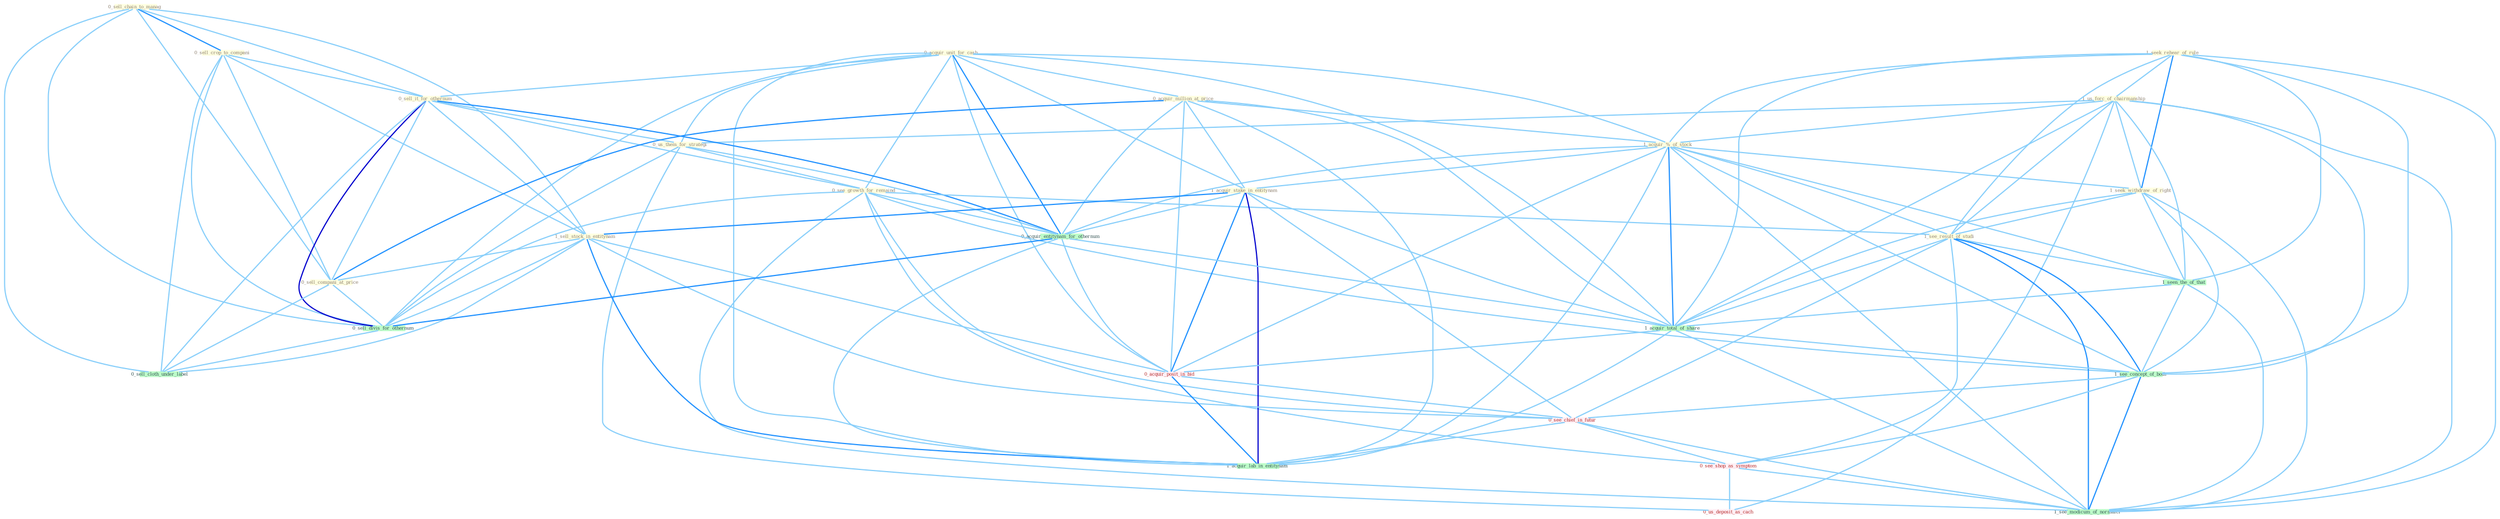 Graph G{ 
    node
    [shape=polygon,style=filled,width=.5,height=.06,color="#BDFCC9",fixedsize=true,fontsize=4,
    fontcolor="#2f4f4f"];
    {node
    [color="#ffffe0", fontcolor="#8b7d6b"] "0_sell_chain_to_manag " "0_acquir_unit_for_cash " "0_sell_crop_to_compani " "1_seek_rehear_of_rule " "1_us_forc_of_chairmanship " "0_sell_it_for_othernum " "0_acquir_million_at_price " "0_us_them_for_strategi " "0_see_growth_for_remaind " "1_acquir_%_of_stock " "1_acquir_stake_in_entitynam " "1_sell_stock_in_entitynam " "1_seek_withdraw_of_right " "0_sell_compani_at_price " "1_see_result_of_studi "}
{node [color="#fff0f5", fontcolor="#b22222"] "0_acquir_posit_in_bid " "0_see_chief_in_futur " "0_see_shop_as_symptom " "0_us_deposit_as_cach "}
edge [color="#B0E2FF"];

	"0_sell_chain_to_manag " -- "0_sell_crop_to_compani " [w="2", color="#1e90ff" , len=0.8];
	"0_sell_chain_to_manag " -- "0_sell_it_for_othernum " [w="1", color="#87cefa" ];
	"0_sell_chain_to_manag " -- "1_sell_stock_in_entitynam " [w="1", color="#87cefa" ];
	"0_sell_chain_to_manag " -- "0_sell_compani_at_price " [w="1", color="#87cefa" ];
	"0_sell_chain_to_manag " -- "0_sell_divis_for_othernum " [w="1", color="#87cefa" ];
	"0_sell_chain_to_manag " -- "0_sell_cloth_under_label " [w="1", color="#87cefa" ];
	"0_acquir_unit_for_cash " -- "0_sell_it_for_othernum " [w="1", color="#87cefa" ];
	"0_acquir_unit_for_cash " -- "0_acquir_million_at_price " [w="1", color="#87cefa" ];
	"0_acquir_unit_for_cash " -- "0_us_them_for_strategi " [w="1", color="#87cefa" ];
	"0_acquir_unit_for_cash " -- "0_see_growth_for_remaind " [w="1", color="#87cefa" ];
	"0_acquir_unit_for_cash " -- "1_acquir_%_of_stock " [w="1", color="#87cefa" ];
	"0_acquir_unit_for_cash " -- "1_acquir_stake_in_entitynam " [w="1", color="#87cefa" ];
	"0_acquir_unit_for_cash " -- "0_acquir_entitynam_for_othernum " [w="2", color="#1e90ff" , len=0.8];
	"0_acquir_unit_for_cash " -- "0_sell_divis_for_othernum " [w="1", color="#87cefa" ];
	"0_acquir_unit_for_cash " -- "1_acquir_total_of_share " [w="1", color="#87cefa" ];
	"0_acquir_unit_for_cash " -- "0_acquir_posit_in_bid " [w="1", color="#87cefa" ];
	"0_acquir_unit_for_cash " -- "1_acquir_lab_in_entitynam " [w="1", color="#87cefa" ];
	"0_sell_crop_to_compani " -- "0_sell_it_for_othernum " [w="1", color="#87cefa" ];
	"0_sell_crop_to_compani " -- "1_sell_stock_in_entitynam " [w="1", color="#87cefa" ];
	"0_sell_crop_to_compani " -- "0_sell_compani_at_price " [w="1", color="#87cefa" ];
	"0_sell_crop_to_compani " -- "0_sell_divis_for_othernum " [w="1", color="#87cefa" ];
	"0_sell_crop_to_compani " -- "0_sell_cloth_under_label " [w="1", color="#87cefa" ];
	"1_seek_rehear_of_rule " -- "1_us_forc_of_chairmanship " [w="1", color="#87cefa" ];
	"1_seek_rehear_of_rule " -- "1_acquir_%_of_stock " [w="1", color="#87cefa" ];
	"1_seek_rehear_of_rule " -- "1_seek_withdraw_of_right " [w="2", color="#1e90ff" , len=0.8];
	"1_seek_rehear_of_rule " -- "1_see_result_of_studi " [w="1", color="#87cefa" ];
	"1_seek_rehear_of_rule " -- "1_seen_the_of_that " [w="1", color="#87cefa" ];
	"1_seek_rehear_of_rule " -- "1_acquir_total_of_share " [w="1", color="#87cefa" ];
	"1_seek_rehear_of_rule " -- "1_see_concept_of_both " [w="1", color="#87cefa" ];
	"1_seek_rehear_of_rule " -- "1_see_modicum_of_normalci " [w="1", color="#87cefa" ];
	"1_us_forc_of_chairmanship " -- "0_us_them_for_strategi " [w="1", color="#87cefa" ];
	"1_us_forc_of_chairmanship " -- "1_acquir_%_of_stock " [w="1", color="#87cefa" ];
	"1_us_forc_of_chairmanship " -- "1_seek_withdraw_of_right " [w="1", color="#87cefa" ];
	"1_us_forc_of_chairmanship " -- "1_see_result_of_studi " [w="1", color="#87cefa" ];
	"1_us_forc_of_chairmanship " -- "1_seen_the_of_that " [w="1", color="#87cefa" ];
	"1_us_forc_of_chairmanship " -- "1_acquir_total_of_share " [w="1", color="#87cefa" ];
	"1_us_forc_of_chairmanship " -- "1_see_concept_of_both " [w="1", color="#87cefa" ];
	"1_us_forc_of_chairmanship " -- "0_us_deposit_as_cach " [w="1", color="#87cefa" ];
	"1_us_forc_of_chairmanship " -- "1_see_modicum_of_normalci " [w="1", color="#87cefa" ];
	"0_sell_it_for_othernum " -- "0_us_them_for_strategi " [w="1", color="#87cefa" ];
	"0_sell_it_for_othernum " -- "0_see_growth_for_remaind " [w="1", color="#87cefa" ];
	"0_sell_it_for_othernum " -- "1_sell_stock_in_entitynam " [w="1", color="#87cefa" ];
	"0_sell_it_for_othernum " -- "0_sell_compani_at_price " [w="1", color="#87cefa" ];
	"0_sell_it_for_othernum " -- "0_acquir_entitynam_for_othernum " [w="2", color="#1e90ff" , len=0.8];
	"0_sell_it_for_othernum " -- "0_sell_divis_for_othernum " [w="3", color="#0000cd" , len=0.6];
	"0_sell_it_for_othernum " -- "0_sell_cloth_under_label " [w="1", color="#87cefa" ];
	"0_acquir_million_at_price " -- "1_acquir_%_of_stock " [w="1", color="#87cefa" ];
	"0_acquir_million_at_price " -- "1_acquir_stake_in_entitynam " [w="1", color="#87cefa" ];
	"0_acquir_million_at_price " -- "0_sell_compani_at_price " [w="2", color="#1e90ff" , len=0.8];
	"0_acquir_million_at_price " -- "0_acquir_entitynam_for_othernum " [w="1", color="#87cefa" ];
	"0_acquir_million_at_price " -- "1_acquir_total_of_share " [w="1", color="#87cefa" ];
	"0_acquir_million_at_price " -- "0_acquir_posit_in_bid " [w="1", color="#87cefa" ];
	"0_acquir_million_at_price " -- "1_acquir_lab_in_entitynam " [w="1", color="#87cefa" ];
	"0_us_them_for_strategi " -- "0_see_growth_for_remaind " [w="1", color="#87cefa" ];
	"0_us_them_for_strategi " -- "0_acquir_entitynam_for_othernum " [w="1", color="#87cefa" ];
	"0_us_them_for_strategi " -- "0_sell_divis_for_othernum " [w="1", color="#87cefa" ];
	"0_us_them_for_strategi " -- "0_us_deposit_as_cach " [w="1", color="#87cefa" ];
	"0_see_growth_for_remaind " -- "1_see_result_of_studi " [w="1", color="#87cefa" ];
	"0_see_growth_for_remaind " -- "0_acquir_entitynam_for_othernum " [w="1", color="#87cefa" ];
	"0_see_growth_for_remaind " -- "0_sell_divis_for_othernum " [w="1", color="#87cefa" ];
	"0_see_growth_for_remaind " -- "1_see_concept_of_both " [w="1", color="#87cefa" ];
	"0_see_growth_for_remaind " -- "0_see_chief_in_futur " [w="1", color="#87cefa" ];
	"0_see_growth_for_remaind " -- "0_see_shop_as_symptom " [w="1", color="#87cefa" ];
	"0_see_growth_for_remaind " -- "1_see_modicum_of_normalci " [w="1", color="#87cefa" ];
	"1_acquir_%_of_stock " -- "1_acquir_stake_in_entitynam " [w="1", color="#87cefa" ];
	"1_acquir_%_of_stock " -- "1_seek_withdraw_of_right " [w="1", color="#87cefa" ];
	"1_acquir_%_of_stock " -- "1_see_result_of_studi " [w="1", color="#87cefa" ];
	"1_acquir_%_of_stock " -- "0_acquir_entitynam_for_othernum " [w="1", color="#87cefa" ];
	"1_acquir_%_of_stock " -- "1_seen_the_of_that " [w="1", color="#87cefa" ];
	"1_acquir_%_of_stock " -- "1_acquir_total_of_share " [w="2", color="#1e90ff" , len=0.8];
	"1_acquir_%_of_stock " -- "0_acquir_posit_in_bid " [w="1", color="#87cefa" ];
	"1_acquir_%_of_stock " -- "1_see_concept_of_both " [w="1", color="#87cefa" ];
	"1_acquir_%_of_stock " -- "1_acquir_lab_in_entitynam " [w="1", color="#87cefa" ];
	"1_acquir_%_of_stock " -- "1_see_modicum_of_normalci " [w="1", color="#87cefa" ];
	"1_acquir_stake_in_entitynam " -- "1_sell_stock_in_entitynam " [w="2", color="#1e90ff" , len=0.8];
	"1_acquir_stake_in_entitynam " -- "0_acquir_entitynam_for_othernum " [w="1", color="#87cefa" ];
	"1_acquir_stake_in_entitynam " -- "1_acquir_total_of_share " [w="1", color="#87cefa" ];
	"1_acquir_stake_in_entitynam " -- "0_acquir_posit_in_bid " [w="2", color="#1e90ff" , len=0.8];
	"1_acquir_stake_in_entitynam " -- "0_see_chief_in_futur " [w="1", color="#87cefa" ];
	"1_acquir_stake_in_entitynam " -- "1_acquir_lab_in_entitynam " [w="3", color="#0000cd" , len=0.6];
	"1_sell_stock_in_entitynam " -- "0_sell_compani_at_price " [w="1", color="#87cefa" ];
	"1_sell_stock_in_entitynam " -- "0_sell_divis_for_othernum " [w="1", color="#87cefa" ];
	"1_sell_stock_in_entitynam " -- "0_sell_cloth_under_label " [w="1", color="#87cefa" ];
	"1_sell_stock_in_entitynam " -- "0_acquir_posit_in_bid " [w="1", color="#87cefa" ];
	"1_sell_stock_in_entitynam " -- "0_see_chief_in_futur " [w="1", color="#87cefa" ];
	"1_sell_stock_in_entitynam " -- "1_acquir_lab_in_entitynam " [w="2", color="#1e90ff" , len=0.8];
	"1_seek_withdraw_of_right " -- "1_see_result_of_studi " [w="1", color="#87cefa" ];
	"1_seek_withdraw_of_right " -- "1_seen_the_of_that " [w="1", color="#87cefa" ];
	"1_seek_withdraw_of_right " -- "1_acquir_total_of_share " [w="1", color="#87cefa" ];
	"1_seek_withdraw_of_right " -- "1_see_concept_of_both " [w="1", color="#87cefa" ];
	"1_seek_withdraw_of_right " -- "1_see_modicum_of_normalci " [w="1", color="#87cefa" ];
	"0_sell_compani_at_price " -- "0_sell_divis_for_othernum " [w="1", color="#87cefa" ];
	"0_sell_compani_at_price " -- "0_sell_cloth_under_label " [w="1", color="#87cefa" ];
	"1_see_result_of_studi " -- "1_seen_the_of_that " [w="1", color="#87cefa" ];
	"1_see_result_of_studi " -- "1_acquir_total_of_share " [w="1", color="#87cefa" ];
	"1_see_result_of_studi " -- "1_see_concept_of_both " [w="2", color="#1e90ff" , len=0.8];
	"1_see_result_of_studi " -- "0_see_chief_in_futur " [w="1", color="#87cefa" ];
	"1_see_result_of_studi " -- "0_see_shop_as_symptom " [w="1", color="#87cefa" ];
	"1_see_result_of_studi " -- "1_see_modicum_of_normalci " [w="2", color="#1e90ff" , len=0.8];
	"0_acquir_entitynam_for_othernum " -- "0_sell_divis_for_othernum " [w="2", color="#1e90ff" , len=0.8];
	"0_acquir_entitynam_for_othernum " -- "1_acquir_total_of_share " [w="1", color="#87cefa" ];
	"0_acquir_entitynam_for_othernum " -- "0_acquir_posit_in_bid " [w="1", color="#87cefa" ];
	"0_acquir_entitynam_for_othernum " -- "1_acquir_lab_in_entitynam " [w="1", color="#87cefa" ];
	"1_seen_the_of_that " -- "1_acquir_total_of_share " [w="1", color="#87cefa" ];
	"1_seen_the_of_that " -- "1_see_concept_of_both " [w="1", color="#87cefa" ];
	"1_seen_the_of_that " -- "1_see_modicum_of_normalci " [w="1", color="#87cefa" ];
	"0_sell_divis_for_othernum " -- "0_sell_cloth_under_label " [w="1", color="#87cefa" ];
	"1_acquir_total_of_share " -- "0_acquir_posit_in_bid " [w="1", color="#87cefa" ];
	"1_acquir_total_of_share " -- "1_see_concept_of_both " [w="1", color="#87cefa" ];
	"1_acquir_total_of_share " -- "1_acquir_lab_in_entitynam " [w="1", color="#87cefa" ];
	"1_acquir_total_of_share " -- "1_see_modicum_of_normalci " [w="1", color="#87cefa" ];
	"0_acquir_posit_in_bid " -- "0_see_chief_in_futur " [w="1", color="#87cefa" ];
	"0_acquir_posit_in_bid " -- "1_acquir_lab_in_entitynam " [w="2", color="#1e90ff" , len=0.8];
	"1_see_concept_of_both " -- "0_see_chief_in_futur " [w="1", color="#87cefa" ];
	"1_see_concept_of_both " -- "0_see_shop_as_symptom " [w="1", color="#87cefa" ];
	"1_see_concept_of_both " -- "1_see_modicum_of_normalci " [w="2", color="#1e90ff" , len=0.8];
	"0_see_chief_in_futur " -- "0_see_shop_as_symptom " [w="1", color="#87cefa" ];
	"0_see_chief_in_futur " -- "1_acquir_lab_in_entitynam " [w="1", color="#87cefa" ];
	"0_see_chief_in_futur " -- "1_see_modicum_of_normalci " [w="1", color="#87cefa" ];
	"0_see_shop_as_symptom " -- "0_us_deposit_as_cach " [w="1", color="#87cefa" ];
	"0_see_shop_as_symptom " -- "1_see_modicum_of_normalci " [w="1", color="#87cefa" ];
}